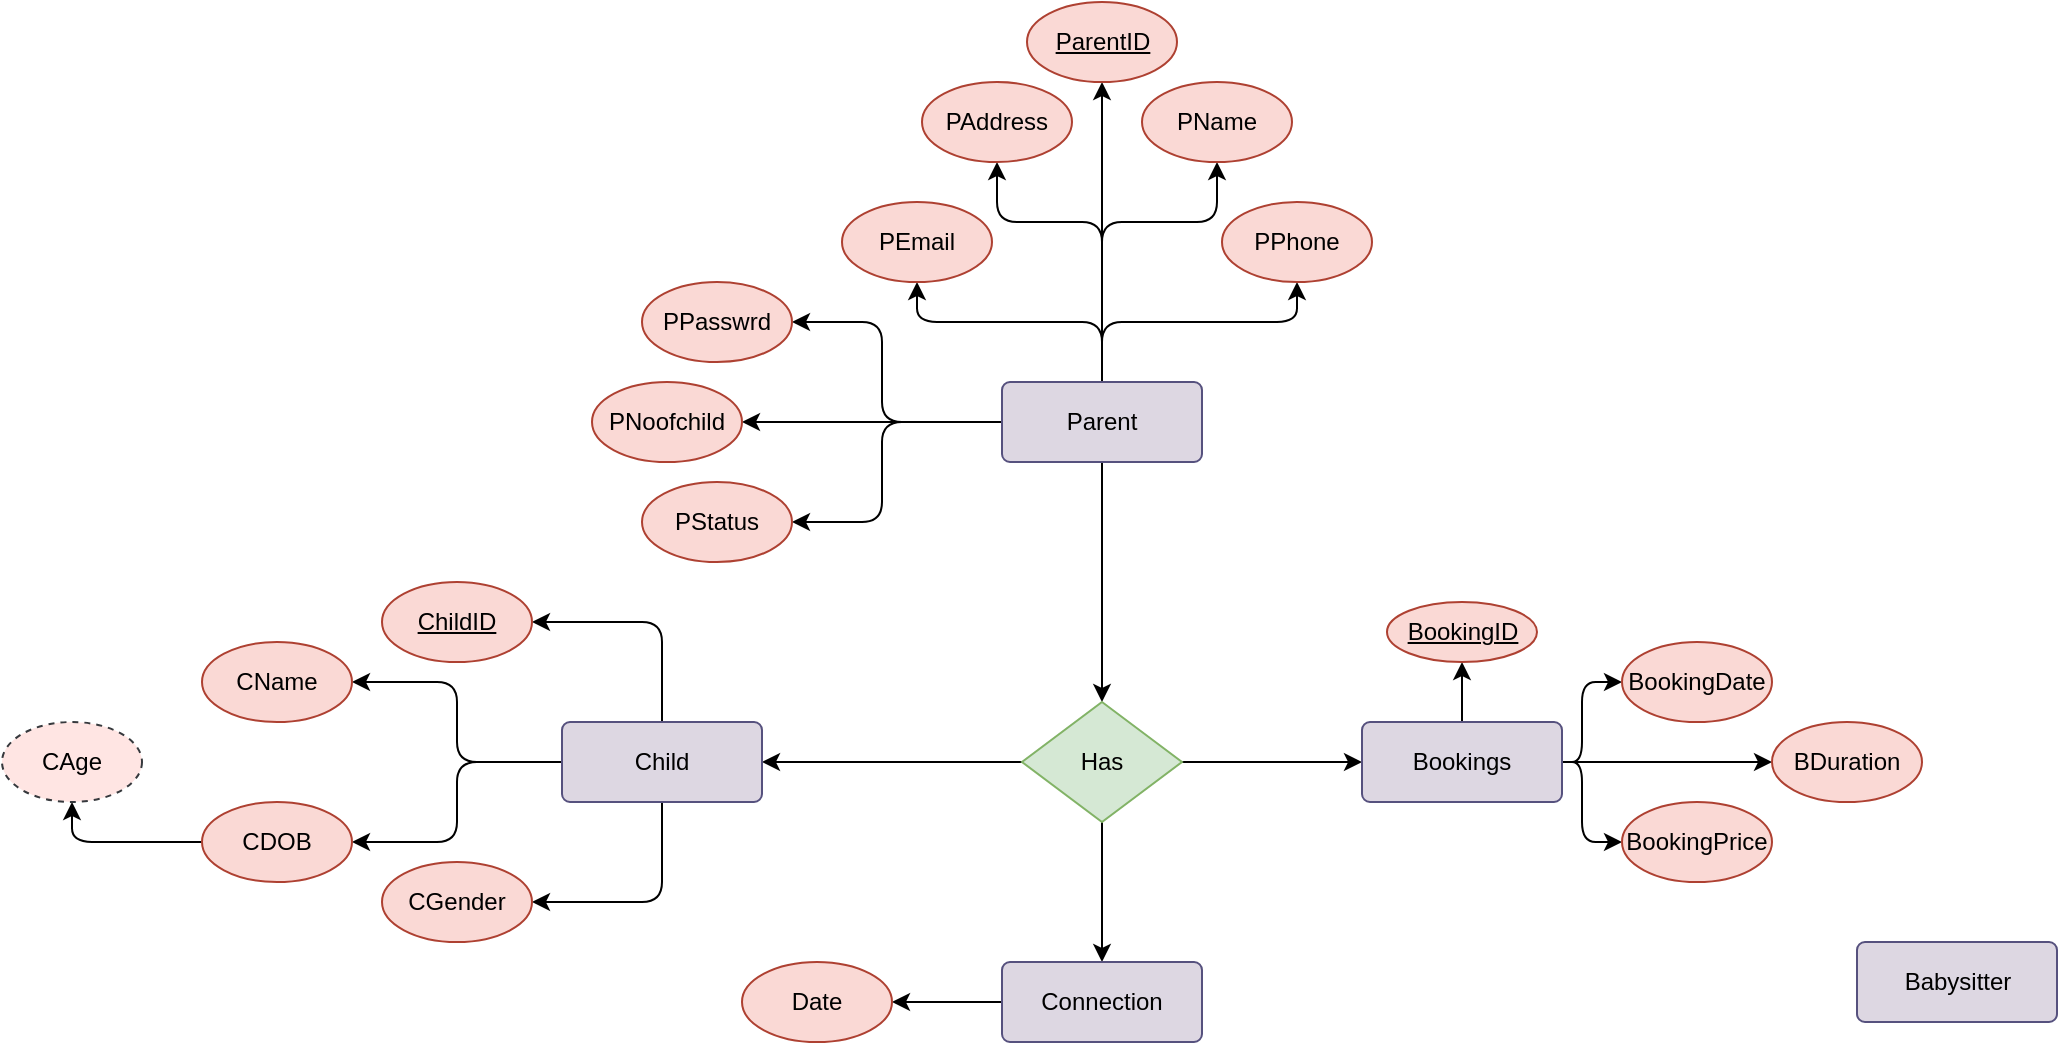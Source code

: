 <mxfile version="13.7.9" type="github">
  <diagram id="R2lEEEUBdFMjLlhIrx00" name="Page-1">
    <mxGraphModel dx="1796" dy="613" grid="1" gridSize="10" guides="1" tooltips="1" connect="1" arrows="1" fold="1" page="1" pageScale="1" pageWidth="850" pageHeight="1100" math="0" shadow="0" extFonts="Permanent Marker^https://fonts.googleapis.com/css?family=Permanent+Marker">
      <root>
        <mxCell id="0" />
        <mxCell id="1" parent="0" />
        <mxCell id="o5xKfzalzevmkCCJvO4_-7" value="" style="edgeStyle=orthogonalEdgeStyle;rounded=0;orthogonalLoop=1;jettySize=auto;html=1;" edge="1" parent="1" source="o5xKfzalzevmkCCJvO4_-5" target="o5xKfzalzevmkCCJvO4_-6">
          <mxGeometry relative="1" as="geometry" />
        </mxCell>
        <mxCell id="o5xKfzalzevmkCCJvO4_-15" style="edgeStyle=orthogonalEdgeStyle;rounded=1;orthogonalLoop=1;jettySize=auto;html=1;entryX=0.5;entryY=1;entryDx=0;entryDy=0;" edge="1" parent="1" source="o5xKfzalzevmkCCJvO4_-5" target="o5xKfzalzevmkCCJvO4_-9">
          <mxGeometry relative="1" as="geometry">
            <Array as="points">
              <mxPoint x="180" y="170" />
              <mxPoint x="128" y="170" />
            </Array>
          </mxGeometry>
        </mxCell>
        <mxCell id="o5xKfzalzevmkCCJvO4_-16" style="edgeStyle=orthogonalEdgeStyle;rounded=1;orthogonalLoop=1;jettySize=auto;html=1;entryX=0.5;entryY=1;entryDx=0;entryDy=0;" edge="1" parent="1" source="o5xKfzalzevmkCCJvO4_-5" target="o5xKfzalzevmkCCJvO4_-8">
          <mxGeometry relative="1" as="geometry">
            <Array as="points">
              <mxPoint x="180" y="170" />
              <mxPoint x="238" y="170" />
            </Array>
          </mxGeometry>
        </mxCell>
        <mxCell id="o5xKfzalzevmkCCJvO4_-18" style="edgeStyle=orthogonalEdgeStyle;rounded=1;orthogonalLoop=1;jettySize=auto;html=1;entryX=0.5;entryY=1;entryDx=0;entryDy=0;" edge="1" parent="1" source="o5xKfzalzevmkCCJvO4_-5" target="o5xKfzalzevmkCCJvO4_-10">
          <mxGeometry relative="1" as="geometry">
            <Array as="points">
              <mxPoint x="180" y="220" />
              <mxPoint x="88" y="220" />
            </Array>
          </mxGeometry>
        </mxCell>
        <mxCell id="o5xKfzalzevmkCCJvO4_-19" style="edgeStyle=orthogonalEdgeStyle;rounded=1;orthogonalLoop=1;jettySize=auto;html=1;entryX=0.5;entryY=1;entryDx=0;entryDy=0;" edge="1" parent="1" source="o5xKfzalzevmkCCJvO4_-5" target="o5xKfzalzevmkCCJvO4_-11">
          <mxGeometry relative="1" as="geometry">
            <Array as="points">
              <mxPoint x="180" y="220" />
              <mxPoint x="278" y="220" />
            </Array>
          </mxGeometry>
        </mxCell>
        <mxCell id="o5xKfzalzevmkCCJvO4_-20" style="edgeStyle=orthogonalEdgeStyle;rounded=1;orthogonalLoop=1;jettySize=auto;html=1;entryX=1;entryY=0.5;entryDx=0;entryDy=0;" edge="1" parent="1" source="o5xKfzalzevmkCCJvO4_-5" target="o5xKfzalzevmkCCJvO4_-14">
          <mxGeometry relative="1" as="geometry" />
        </mxCell>
        <mxCell id="o5xKfzalzevmkCCJvO4_-21" style="edgeStyle=orthogonalEdgeStyle;rounded=1;orthogonalLoop=1;jettySize=auto;html=1;entryX=1;entryY=0.5;entryDx=0;entryDy=0;" edge="1" parent="1" source="o5xKfzalzevmkCCJvO4_-5" target="o5xKfzalzevmkCCJvO4_-12">
          <mxGeometry relative="1" as="geometry">
            <Array as="points">
              <mxPoint x="70" y="270" />
              <mxPoint x="70" y="220" />
            </Array>
          </mxGeometry>
        </mxCell>
        <mxCell id="o5xKfzalzevmkCCJvO4_-22" style="edgeStyle=orthogonalEdgeStyle;rounded=1;orthogonalLoop=1;jettySize=auto;html=1;entryX=1;entryY=0.5;entryDx=0;entryDy=0;" edge="1" parent="1" source="o5xKfzalzevmkCCJvO4_-5" target="o5xKfzalzevmkCCJvO4_-13">
          <mxGeometry relative="1" as="geometry">
            <Array as="points">
              <mxPoint x="70" y="270" />
              <mxPoint x="70" y="320" />
            </Array>
          </mxGeometry>
        </mxCell>
        <mxCell id="o5xKfzalzevmkCCJvO4_-26" value="" style="edgeStyle=orthogonalEdgeStyle;rounded=1;orthogonalLoop=1;jettySize=auto;html=1;entryX=0.5;entryY=0;entryDx=0;entryDy=0;" edge="1" parent="1" source="o5xKfzalzevmkCCJvO4_-5" target="o5xKfzalzevmkCCJvO4_-27">
          <mxGeometry relative="1" as="geometry">
            <mxPoint x="330" y="270" as="targetPoint" />
          </mxGeometry>
        </mxCell>
        <mxCell id="o5xKfzalzevmkCCJvO4_-5" value="Parent" style="rounded=1;arcSize=10;whiteSpace=wrap;html=1;align=center;strokeColor=#56517e;shadow=0;fillColor=#DDD7E2;" vertex="1" parent="1">
          <mxGeometry x="130" y="250" width="100" height="40" as="geometry" />
        </mxCell>
        <mxCell id="o5xKfzalzevmkCCJvO4_-6" value="&lt;u&gt;ParentID&lt;/u&gt;" style="ellipse;whiteSpace=wrap;html=1;rounded=1;shadow=0;strokeColor=#ae4132;fillColor=#fad9d5;arcSize=10;" vertex="1" parent="1">
          <mxGeometry x="142.5" y="60" width="75" height="40" as="geometry" />
        </mxCell>
        <mxCell id="o5xKfzalzevmkCCJvO4_-8" value="PName" style="ellipse;whiteSpace=wrap;html=1;rounded=1;shadow=0;strokeColor=#ae4132;fillColor=#fad9d5;arcSize=10;" vertex="1" parent="1">
          <mxGeometry x="200" y="100" width="75" height="40" as="geometry" />
        </mxCell>
        <mxCell id="o5xKfzalzevmkCCJvO4_-9" value="PAddress" style="ellipse;whiteSpace=wrap;html=1;rounded=1;shadow=0;strokeColor=#ae4132;fillColor=#fad9d5;arcSize=10;" vertex="1" parent="1">
          <mxGeometry x="90" y="100" width="75" height="40" as="geometry" />
        </mxCell>
        <mxCell id="o5xKfzalzevmkCCJvO4_-10" value="PEmail" style="ellipse;whiteSpace=wrap;html=1;rounded=1;shadow=0;strokeColor=#ae4132;fillColor=#fad9d5;arcSize=10;" vertex="1" parent="1">
          <mxGeometry x="50" y="160" width="75" height="40" as="geometry" />
        </mxCell>
        <mxCell id="o5xKfzalzevmkCCJvO4_-11" value="PPhone" style="ellipse;whiteSpace=wrap;html=1;rounded=1;shadow=0;strokeColor=#ae4132;fillColor=#fad9d5;arcSize=10;" vertex="1" parent="1">
          <mxGeometry x="240" y="160" width="75" height="40" as="geometry" />
        </mxCell>
        <mxCell id="o5xKfzalzevmkCCJvO4_-12" value="PPasswrd" style="ellipse;whiteSpace=wrap;html=1;rounded=1;shadow=0;strokeColor=#ae4132;fillColor=#fad9d5;arcSize=10;" vertex="1" parent="1">
          <mxGeometry x="-50" y="200" width="75" height="40" as="geometry" />
        </mxCell>
        <mxCell id="o5xKfzalzevmkCCJvO4_-13" value="PStatus" style="ellipse;whiteSpace=wrap;html=1;rounded=1;shadow=0;strokeColor=#ae4132;fillColor=#fad9d5;arcSize=10;" vertex="1" parent="1">
          <mxGeometry x="-50" y="300" width="75" height="40" as="geometry" />
        </mxCell>
        <mxCell id="o5xKfzalzevmkCCJvO4_-14" value="PNoofchild" style="ellipse;whiteSpace=wrap;html=1;rounded=1;shadow=0;strokeColor=#ae4132;fillColor=#fad9d5;arcSize=10;" vertex="1" parent="1">
          <mxGeometry x="-75" y="250" width="75" height="40" as="geometry" />
        </mxCell>
        <mxCell id="o5xKfzalzevmkCCJvO4_-31" value="" style="edgeStyle=orthogonalEdgeStyle;rounded=1;orthogonalLoop=1;jettySize=auto;html=1;entryX=1;entryY=0.5;entryDx=0;entryDy=0;" edge="1" parent="1" source="o5xKfzalzevmkCCJvO4_-27" target="o5xKfzalzevmkCCJvO4_-32">
          <mxGeometry relative="1" as="geometry">
            <mxPoint x="360" y="160" as="targetPoint" />
          </mxGeometry>
        </mxCell>
        <mxCell id="o5xKfzalzevmkCCJvO4_-35" style="edgeStyle=orthogonalEdgeStyle;rounded=1;orthogonalLoop=1;jettySize=auto;html=1;entryX=0.5;entryY=0;entryDx=0;entryDy=0;" edge="1" parent="1" source="o5xKfzalzevmkCCJvO4_-27" target="o5xKfzalzevmkCCJvO4_-33">
          <mxGeometry relative="1" as="geometry" />
        </mxCell>
        <mxCell id="o5xKfzalzevmkCCJvO4_-36" style="edgeStyle=orthogonalEdgeStyle;rounded=1;orthogonalLoop=1;jettySize=auto;html=1;entryX=0;entryY=0.5;entryDx=0;entryDy=0;" edge="1" parent="1" source="o5xKfzalzevmkCCJvO4_-27" target="o5xKfzalzevmkCCJvO4_-34">
          <mxGeometry relative="1" as="geometry" />
        </mxCell>
        <mxCell id="o5xKfzalzevmkCCJvO4_-27" value="Has" style="shape=rhombus;perimeter=rhombusPerimeter;whiteSpace=wrap;html=1;align=center;shadow=0;fillColor=#d5e8d4;strokeColor=#82b366;" vertex="1" parent="1">
          <mxGeometry x="140" y="410" width="80" height="60" as="geometry" />
        </mxCell>
        <mxCell id="o5xKfzalzevmkCCJvO4_-69" style="edgeStyle=orthogonalEdgeStyle;rounded=1;orthogonalLoop=1;jettySize=auto;html=1;entryX=1;entryY=0.5;entryDx=0;entryDy=0;exitX=0.5;exitY=0;exitDx=0;exitDy=0;" edge="1" parent="1" source="o5xKfzalzevmkCCJvO4_-32" target="o5xKfzalzevmkCCJvO4_-37">
          <mxGeometry relative="1" as="geometry" />
        </mxCell>
        <mxCell id="o5xKfzalzevmkCCJvO4_-70" style="edgeStyle=orthogonalEdgeStyle;rounded=1;orthogonalLoop=1;jettySize=auto;html=1;entryX=1;entryY=0.5;entryDx=0;entryDy=0;exitX=0.5;exitY=1;exitDx=0;exitDy=0;" edge="1" parent="1" source="o5xKfzalzevmkCCJvO4_-32" target="o5xKfzalzevmkCCJvO4_-41">
          <mxGeometry relative="1" as="geometry" />
        </mxCell>
        <mxCell id="o5xKfzalzevmkCCJvO4_-71" style="edgeStyle=orthogonalEdgeStyle;rounded=1;orthogonalLoop=1;jettySize=auto;html=1;entryX=1;entryY=0.5;entryDx=0;entryDy=0;" edge="1" parent="1" source="o5xKfzalzevmkCCJvO4_-32" target="o5xKfzalzevmkCCJvO4_-38">
          <mxGeometry relative="1" as="geometry" />
        </mxCell>
        <mxCell id="o5xKfzalzevmkCCJvO4_-72" style="edgeStyle=orthogonalEdgeStyle;rounded=1;orthogonalLoop=1;jettySize=auto;html=1;entryX=1;entryY=0.5;entryDx=0;entryDy=0;" edge="1" parent="1" source="o5xKfzalzevmkCCJvO4_-32" target="o5xKfzalzevmkCCJvO4_-40">
          <mxGeometry relative="1" as="geometry" />
        </mxCell>
        <mxCell id="o5xKfzalzevmkCCJvO4_-32" value="Child" style="rounded=1;arcSize=10;whiteSpace=wrap;html=1;align=center;strokeColor=#56517e;shadow=0;fillColor=#DDD7E2;" vertex="1" parent="1">
          <mxGeometry x="-90" y="420" width="100" height="40" as="geometry" />
        </mxCell>
        <mxCell id="o5xKfzalzevmkCCJvO4_-51" style="edgeStyle=orthogonalEdgeStyle;rounded=1;orthogonalLoop=1;jettySize=auto;html=1;entryX=1;entryY=0.5;entryDx=0;entryDy=0;" edge="1" parent="1" source="o5xKfzalzevmkCCJvO4_-33" target="o5xKfzalzevmkCCJvO4_-50">
          <mxGeometry relative="1" as="geometry" />
        </mxCell>
        <mxCell id="o5xKfzalzevmkCCJvO4_-33" value="Connection" style="rounded=1;arcSize=10;whiteSpace=wrap;html=1;align=center;strokeColor=#56517e;shadow=0;fillColor=#DDD7E2;" vertex="1" parent="1">
          <mxGeometry x="130" y="540" width="100" height="40" as="geometry" />
        </mxCell>
        <mxCell id="o5xKfzalzevmkCCJvO4_-60" style="edgeStyle=orthogonalEdgeStyle;rounded=1;orthogonalLoop=1;jettySize=auto;html=1;" edge="1" parent="1" source="o5xKfzalzevmkCCJvO4_-34" target="o5xKfzalzevmkCCJvO4_-52">
          <mxGeometry relative="1" as="geometry" />
        </mxCell>
        <mxCell id="o5xKfzalzevmkCCJvO4_-63" style="edgeStyle=orthogonalEdgeStyle;rounded=1;orthogonalLoop=1;jettySize=auto;html=1;entryX=0;entryY=0.5;entryDx=0;entryDy=0;" edge="1" parent="1" source="o5xKfzalzevmkCCJvO4_-34" target="o5xKfzalzevmkCCJvO4_-56">
          <mxGeometry relative="1" as="geometry">
            <Array as="points">
              <mxPoint x="420" y="440" />
              <mxPoint x="420" y="400" />
            </Array>
          </mxGeometry>
        </mxCell>
        <mxCell id="o5xKfzalzevmkCCJvO4_-64" style="edgeStyle=orthogonalEdgeStyle;rounded=1;orthogonalLoop=1;jettySize=auto;html=1;entryX=0;entryY=0.5;entryDx=0;entryDy=0;" edge="1" parent="1" source="o5xKfzalzevmkCCJvO4_-34" target="o5xKfzalzevmkCCJvO4_-53">
          <mxGeometry relative="1" as="geometry" />
        </mxCell>
        <mxCell id="o5xKfzalzevmkCCJvO4_-65" style="edgeStyle=orthogonalEdgeStyle;rounded=1;orthogonalLoop=1;jettySize=auto;html=1;entryX=0;entryY=0.5;entryDx=0;entryDy=0;" edge="1" parent="1" source="o5xKfzalzevmkCCJvO4_-34" target="o5xKfzalzevmkCCJvO4_-55">
          <mxGeometry relative="1" as="geometry">
            <Array as="points">
              <mxPoint x="420" y="440" />
              <mxPoint x="420" y="480" />
            </Array>
          </mxGeometry>
        </mxCell>
        <mxCell id="o5xKfzalzevmkCCJvO4_-34" value="Bookings" style="rounded=1;arcSize=10;whiteSpace=wrap;html=1;align=center;strokeColor=#56517e;shadow=0;fillColor=#DDD7E2;" vertex="1" parent="1">
          <mxGeometry x="310" y="420" width="100" height="40" as="geometry" />
        </mxCell>
        <mxCell id="o5xKfzalzevmkCCJvO4_-37" value="&lt;u&gt;ChildID&lt;/u&gt;" style="ellipse;whiteSpace=wrap;html=1;rounded=1;shadow=0;strokeColor=#ae4132;fillColor=#fad9d5;arcSize=10;" vertex="1" parent="1">
          <mxGeometry x="-180" y="350" width="75" height="40" as="geometry" />
        </mxCell>
        <mxCell id="o5xKfzalzevmkCCJvO4_-38" value="CName" style="ellipse;whiteSpace=wrap;html=1;rounded=1;shadow=0;strokeColor=#ae4132;fillColor=#fad9d5;arcSize=10;" vertex="1" parent="1">
          <mxGeometry x="-270" y="380" width="75" height="40" as="geometry" />
        </mxCell>
        <mxCell id="o5xKfzalzevmkCCJvO4_-75" style="edgeStyle=orthogonalEdgeStyle;rounded=1;orthogonalLoop=1;jettySize=auto;html=1;entryX=0.5;entryY=1;entryDx=0;entryDy=0;" edge="1" parent="1" source="o5xKfzalzevmkCCJvO4_-40" target="o5xKfzalzevmkCCJvO4_-42">
          <mxGeometry relative="1" as="geometry" />
        </mxCell>
        <mxCell id="o5xKfzalzevmkCCJvO4_-40" value="CDOB" style="ellipse;whiteSpace=wrap;html=1;rounded=1;shadow=0;strokeColor=#ae4132;fillColor=#fad9d5;arcSize=10;" vertex="1" parent="1">
          <mxGeometry x="-270" y="460" width="75" height="40" as="geometry" />
        </mxCell>
        <mxCell id="o5xKfzalzevmkCCJvO4_-41" value="CGender" style="ellipse;whiteSpace=wrap;html=1;rounded=1;shadow=0;strokeColor=#ae4132;fillColor=#fad9d5;arcSize=10;" vertex="1" parent="1">
          <mxGeometry x="-180" y="490" width="75" height="40" as="geometry" />
        </mxCell>
        <mxCell id="o5xKfzalzevmkCCJvO4_-42" value="CAge" style="ellipse;whiteSpace=wrap;html=1;align=center;dashed=1;shadow=0;strokeColor=#36393d;fillColor=#FFE5E3;" vertex="1" parent="1">
          <mxGeometry x="-370" y="420" width="70" height="40" as="geometry" />
        </mxCell>
        <mxCell id="o5xKfzalzevmkCCJvO4_-50" value="Date" style="ellipse;whiteSpace=wrap;html=1;rounded=1;shadow=0;strokeColor=#ae4132;fillColor=#fad9d5;arcSize=10;" vertex="1" parent="1">
          <mxGeometry y="540" width="75" height="40" as="geometry" />
        </mxCell>
        <mxCell id="o5xKfzalzevmkCCJvO4_-52" value="&lt;u&gt;BookingID&lt;/u&gt;" style="ellipse;whiteSpace=wrap;html=1;rounded=1;shadow=0;strokeColor=#ae4132;fillColor=#fad9d5;arcSize=10;" vertex="1" parent="1">
          <mxGeometry x="322.5" y="360" width="75" height="30" as="geometry" />
        </mxCell>
        <mxCell id="o5xKfzalzevmkCCJvO4_-53" value="BDuration" style="ellipse;whiteSpace=wrap;html=1;rounded=1;shadow=0;strokeColor=#ae4132;fillColor=#fad9d5;arcSize=10;" vertex="1" parent="1">
          <mxGeometry x="515" y="420" width="75" height="40" as="geometry" />
        </mxCell>
        <mxCell id="o5xKfzalzevmkCCJvO4_-55" value="BookingPrice" style="ellipse;whiteSpace=wrap;html=1;rounded=1;shadow=0;strokeColor=#ae4132;fillColor=#fad9d5;arcSize=10;" vertex="1" parent="1">
          <mxGeometry x="440" y="460" width="75" height="40" as="geometry" />
        </mxCell>
        <mxCell id="o5xKfzalzevmkCCJvO4_-56" value="BookingDate" style="ellipse;whiteSpace=wrap;html=1;rounded=1;shadow=0;strokeColor=#ae4132;fillColor=#fad9d5;arcSize=10;" vertex="1" parent="1">
          <mxGeometry x="440" y="380" width="75" height="40" as="geometry" />
        </mxCell>
        <mxCell id="o5xKfzalzevmkCCJvO4_-66" value="Babysitter" style="rounded=1;arcSize=10;whiteSpace=wrap;html=1;align=center;strokeColor=#56517e;shadow=0;fillColor=#DDD7E2;" vertex="1" parent="1">
          <mxGeometry x="557.5" y="530" width="100" height="40" as="geometry" />
        </mxCell>
      </root>
    </mxGraphModel>
  </diagram>
</mxfile>
